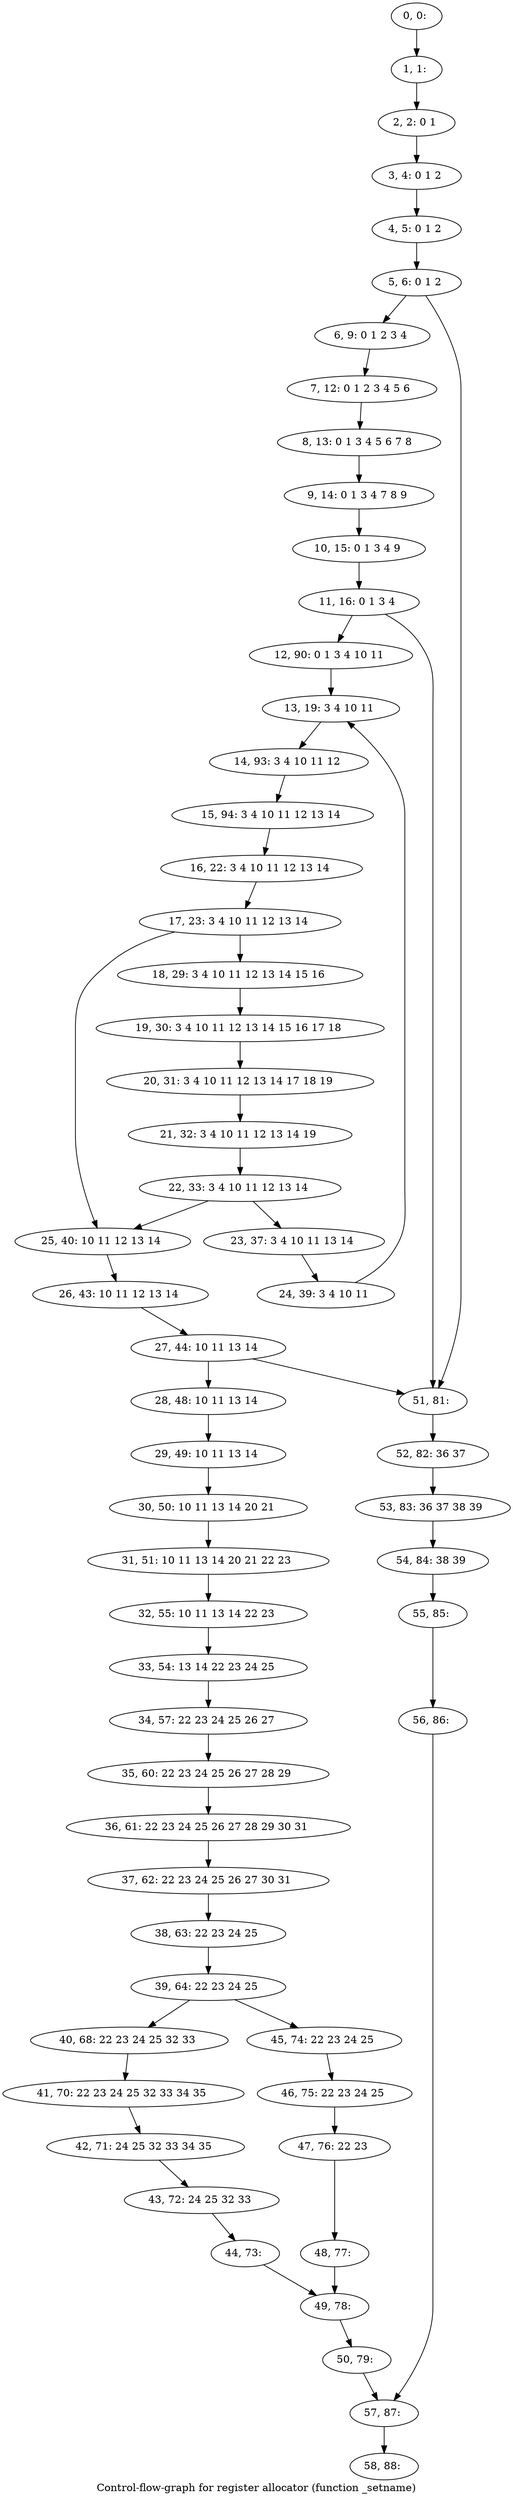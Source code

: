 digraph G {
graph [label="Control-flow-graph for register allocator (function _setname)"]
0[label="0, 0: "];
1[label="1, 1: "];
2[label="2, 2: 0 1 "];
3[label="3, 4: 0 1 2 "];
4[label="4, 5: 0 1 2 "];
5[label="5, 6: 0 1 2 "];
6[label="6, 9: 0 1 2 3 4 "];
7[label="7, 12: 0 1 2 3 4 5 6 "];
8[label="8, 13: 0 1 3 4 5 6 7 8 "];
9[label="9, 14: 0 1 3 4 7 8 9 "];
10[label="10, 15: 0 1 3 4 9 "];
11[label="11, 16: 0 1 3 4 "];
12[label="12, 90: 0 1 3 4 10 11 "];
13[label="13, 19: 3 4 10 11 "];
14[label="14, 93: 3 4 10 11 12 "];
15[label="15, 94: 3 4 10 11 12 13 14 "];
16[label="16, 22: 3 4 10 11 12 13 14 "];
17[label="17, 23: 3 4 10 11 12 13 14 "];
18[label="18, 29: 3 4 10 11 12 13 14 15 16 "];
19[label="19, 30: 3 4 10 11 12 13 14 15 16 17 18 "];
20[label="20, 31: 3 4 10 11 12 13 14 17 18 19 "];
21[label="21, 32: 3 4 10 11 12 13 14 19 "];
22[label="22, 33: 3 4 10 11 12 13 14 "];
23[label="23, 37: 3 4 10 11 13 14 "];
24[label="24, 39: 3 4 10 11 "];
25[label="25, 40: 10 11 12 13 14 "];
26[label="26, 43: 10 11 12 13 14 "];
27[label="27, 44: 10 11 13 14 "];
28[label="28, 48: 10 11 13 14 "];
29[label="29, 49: 10 11 13 14 "];
30[label="30, 50: 10 11 13 14 20 21 "];
31[label="31, 51: 10 11 13 14 20 21 22 23 "];
32[label="32, 55: 10 11 13 14 22 23 "];
33[label="33, 54: 13 14 22 23 24 25 "];
34[label="34, 57: 22 23 24 25 26 27 "];
35[label="35, 60: 22 23 24 25 26 27 28 29 "];
36[label="36, 61: 22 23 24 25 26 27 28 29 30 31 "];
37[label="37, 62: 22 23 24 25 26 27 30 31 "];
38[label="38, 63: 22 23 24 25 "];
39[label="39, 64: 22 23 24 25 "];
40[label="40, 68: 22 23 24 25 32 33 "];
41[label="41, 70: 22 23 24 25 32 33 34 35 "];
42[label="42, 71: 24 25 32 33 34 35 "];
43[label="43, 72: 24 25 32 33 "];
44[label="44, 73: "];
45[label="45, 74: 22 23 24 25 "];
46[label="46, 75: 22 23 24 25 "];
47[label="47, 76: 22 23 "];
48[label="48, 77: "];
49[label="49, 78: "];
50[label="50, 79: "];
51[label="51, 81: "];
52[label="52, 82: 36 37 "];
53[label="53, 83: 36 37 38 39 "];
54[label="54, 84: 38 39 "];
55[label="55, 85: "];
56[label="56, 86: "];
57[label="57, 87: "];
58[label="58, 88: "];
0->1 ;
1->2 ;
2->3 ;
3->4 ;
4->5 ;
5->6 ;
5->51 ;
6->7 ;
7->8 ;
8->9 ;
9->10 ;
10->11 ;
11->12 ;
11->51 ;
12->13 ;
13->14 ;
14->15 ;
15->16 ;
16->17 ;
17->18 ;
17->25 ;
18->19 ;
19->20 ;
20->21 ;
21->22 ;
22->23 ;
22->25 ;
23->24 ;
24->13 ;
25->26 ;
26->27 ;
27->28 ;
27->51 ;
28->29 ;
29->30 ;
30->31 ;
31->32 ;
32->33 ;
33->34 ;
34->35 ;
35->36 ;
36->37 ;
37->38 ;
38->39 ;
39->40 ;
39->45 ;
40->41 ;
41->42 ;
42->43 ;
43->44 ;
44->49 ;
45->46 ;
46->47 ;
47->48 ;
48->49 ;
49->50 ;
50->57 ;
51->52 ;
52->53 ;
53->54 ;
54->55 ;
55->56 ;
56->57 ;
57->58 ;
}
